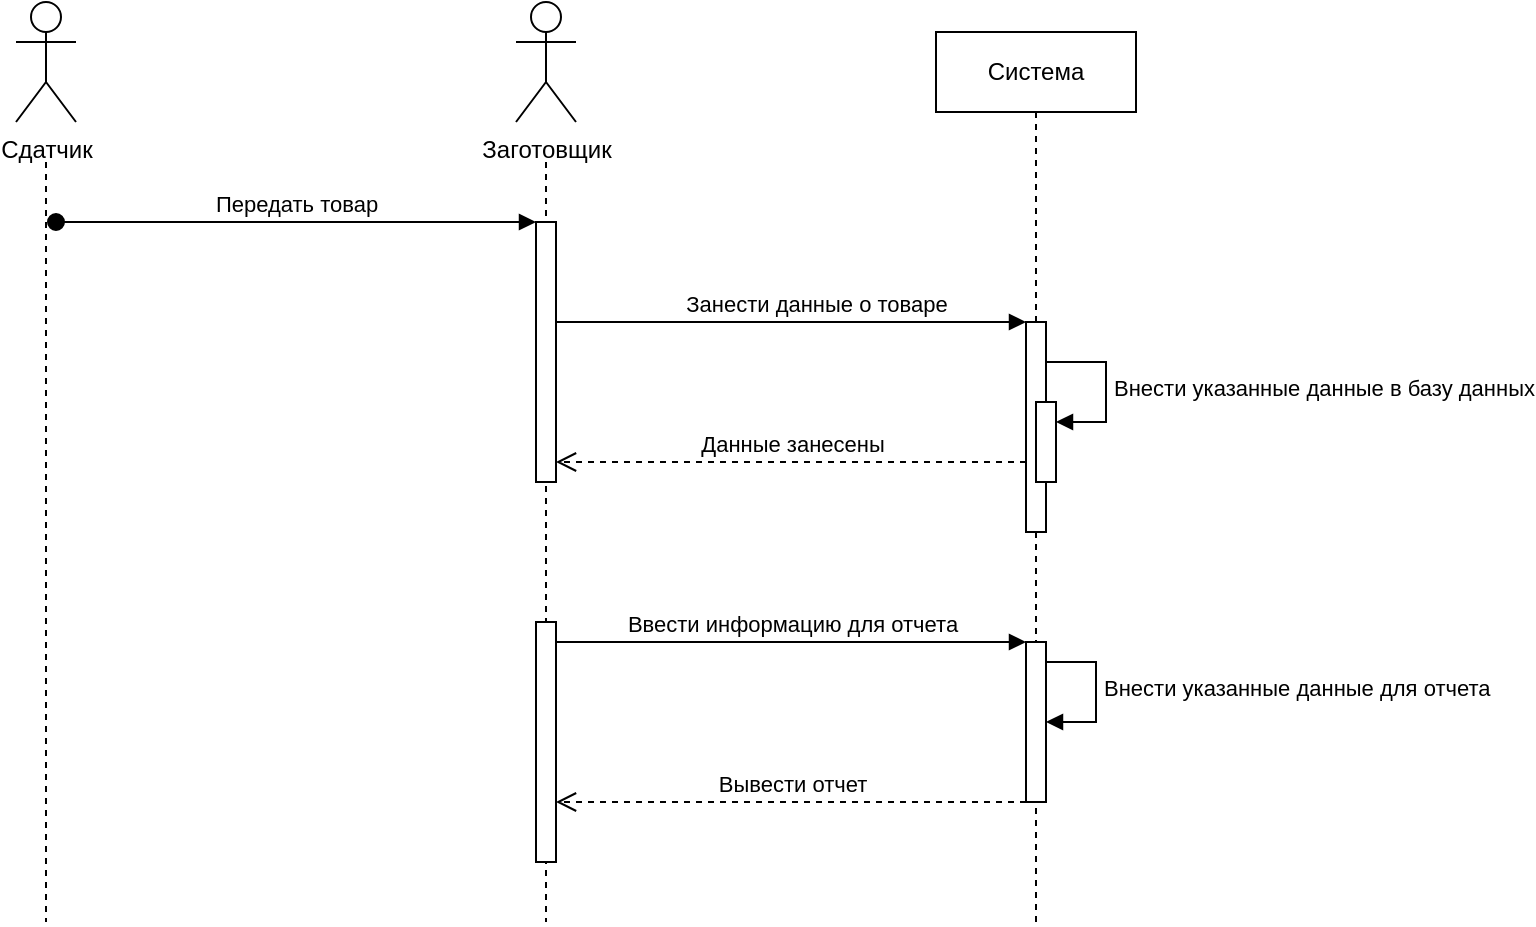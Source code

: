 <mxfile version="21.3.7" type="device">
  <diagram name="Страница 1" id="n2r70ahn1l-4qC_H-3-1">
    <mxGraphModel dx="1149" dy="630" grid="1" gridSize="10" guides="1" tooltips="1" connect="1" arrows="1" fold="1" page="1" pageScale="1" pageWidth="827" pageHeight="1169" math="0" shadow="0">
      <root>
        <mxCell id="0" />
        <mxCell id="1" parent="0" />
        <mxCell id="T_txXlZFbfSdy-RqQx76-1" value="Система" style="shape=umlLifeline;perimeter=lifelinePerimeter;whiteSpace=wrap;html=1;container=1;dropTarget=0;collapsible=0;recursiveResize=0;outlineConnect=0;portConstraint=eastwest;newEdgeStyle={&quot;edgeStyle&quot;:&quot;elbowEdgeStyle&quot;,&quot;elbow&quot;:&quot;vertical&quot;,&quot;curved&quot;:0,&quot;rounded&quot;:0};" vertex="1" parent="1">
          <mxGeometry x="520" y="115" width="100" height="445" as="geometry" />
        </mxCell>
        <mxCell id="T_txXlZFbfSdy-RqQx76-24" value="" style="html=1;points=[];perimeter=orthogonalPerimeter;outlineConnect=0;targetShapes=umlLifeline;portConstraint=eastwest;newEdgeStyle={&quot;edgeStyle&quot;:&quot;elbowEdgeStyle&quot;,&quot;elbow&quot;:&quot;vertical&quot;,&quot;curved&quot;:0,&quot;rounded&quot;:0};" vertex="1" parent="T_txXlZFbfSdy-RqQx76-1">
          <mxGeometry x="45" y="145" width="10" height="105" as="geometry" />
        </mxCell>
        <mxCell id="T_txXlZFbfSdy-RqQx76-25" value="Занести данные о товаре" style="html=1;verticalAlign=bottom;endArrow=block;edgeStyle=elbowEdgeStyle;elbow=vertical;curved=0;rounded=0;" edge="1" target="T_txXlZFbfSdy-RqQx76-24" parent="T_txXlZFbfSdy-RqQx76-1">
          <mxGeometry x="-1" y="-35" relative="1" as="geometry">
            <mxPoint x="-25" y="145" as="sourcePoint" />
            <mxPoint x="-35" y="-35" as="offset" />
          </mxGeometry>
        </mxCell>
        <mxCell id="T_txXlZFbfSdy-RqQx76-26" value="Данные занесены" style="html=1;verticalAlign=bottom;endArrow=open;dashed=1;endSize=8;edgeStyle=elbowEdgeStyle;elbow=vertical;curved=0;rounded=0;" edge="1" source="T_txXlZFbfSdy-RqQx76-24" parent="T_txXlZFbfSdy-RqQx76-1">
          <mxGeometry relative="1" as="geometry">
            <mxPoint x="-190" y="215" as="targetPoint" />
          </mxGeometry>
        </mxCell>
        <mxCell id="T_txXlZFbfSdy-RqQx76-28" value="" style="html=1;points=[];perimeter=orthogonalPerimeter;outlineConnect=0;targetShapes=umlLifeline;portConstraint=eastwest;newEdgeStyle={&quot;edgeStyle&quot;:&quot;elbowEdgeStyle&quot;,&quot;elbow&quot;:&quot;vertical&quot;,&quot;curved&quot;:0,&quot;rounded&quot;:0};" vertex="1" parent="T_txXlZFbfSdy-RqQx76-1">
          <mxGeometry x="50" y="185" width="10" height="40" as="geometry" />
        </mxCell>
        <mxCell id="T_txXlZFbfSdy-RqQx76-29" value="Внести указанные данные в базу данных" style="html=1;align=left;spacingLeft=2;endArrow=block;rounded=0;edgeStyle=orthogonalEdgeStyle;curved=0;rounded=0;" edge="1" target="T_txXlZFbfSdy-RqQx76-28" parent="T_txXlZFbfSdy-RqQx76-1">
          <mxGeometry relative="1" as="geometry">
            <mxPoint x="55" y="165" as="sourcePoint" />
            <Array as="points">
              <mxPoint x="85" y="195" />
            </Array>
          </mxGeometry>
        </mxCell>
        <mxCell id="T_txXlZFbfSdy-RqQx76-33" value="" style="html=1;points=[];perimeter=orthogonalPerimeter;outlineConnect=0;targetShapes=umlLifeline;portConstraint=eastwest;newEdgeStyle={&quot;edgeStyle&quot;:&quot;elbowEdgeStyle&quot;,&quot;elbow&quot;:&quot;vertical&quot;,&quot;curved&quot;:0,&quot;rounded&quot;:0};" vertex="1" parent="T_txXlZFbfSdy-RqQx76-1">
          <mxGeometry x="45" y="335" width="10" height="40" as="geometry" />
        </mxCell>
        <mxCell id="T_txXlZFbfSdy-RqQx76-34" value="Внести указанные данные для отчета" style="html=1;align=left;spacingLeft=2;endArrow=block;rounded=0;edgeStyle=orthogonalEdgeStyle;curved=0;rounded=0;" edge="1" target="T_txXlZFbfSdy-RqQx76-33" parent="T_txXlZFbfSdy-RqQx76-1">
          <mxGeometry relative="1" as="geometry">
            <mxPoint x="50" y="315" as="sourcePoint" />
            <Array as="points">
              <mxPoint x="80" y="345" />
            </Array>
          </mxGeometry>
        </mxCell>
        <mxCell id="T_txXlZFbfSdy-RqQx76-35" value="" style="html=1;points=[];perimeter=orthogonalPerimeter;outlineConnect=0;targetShapes=umlLifeline;portConstraint=eastwest;newEdgeStyle={&quot;edgeStyle&quot;:&quot;elbowEdgeStyle&quot;,&quot;elbow&quot;:&quot;vertical&quot;,&quot;curved&quot;:0,&quot;rounded&quot;:0};" vertex="1" parent="T_txXlZFbfSdy-RqQx76-1">
          <mxGeometry x="45" y="305" width="10" height="80" as="geometry" />
        </mxCell>
        <mxCell id="T_txXlZFbfSdy-RqQx76-36" value="Ввести информацию для отчета" style="html=1;verticalAlign=bottom;endArrow=block;edgeStyle=elbowEdgeStyle;elbow=vertical;curved=0;rounded=0;" edge="1" target="T_txXlZFbfSdy-RqQx76-35" parent="T_txXlZFbfSdy-RqQx76-1">
          <mxGeometry relative="1" as="geometry">
            <mxPoint x="-190" y="305" as="sourcePoint" />
            <Array as="points">
              <mxPoint x="30" y="305" />
            </Array>
          </mxGeometry>
        </mxCell>
        <mxCell id="T_txXlZFbfSdy-RqQx76-37" value="Вывести отчет" style="html=1;verticalAlign=bottom;endArrow=open;dashed=1;endSize=8;edgeStyle=elbowEdgeStyle;elbow=vertical;curved=0;rounded=0;" edge="1" source="T_txXlZFbfSdy-RqQx76-35" parent="T_txXlZFbfSdy-RqQx76-1">
          <mxGeometry relative="1" as="geometry">
            <mxPoint x="-190" y="385" as="targetPoint" />
          </mxGeometry>
        </mxCell>
        <mxCell id="T_txXlZFbfSdy-RqQx76-10" value="" style="group" vertex="1" connectable="0" parent="1">
          <mxGeometry x="60" y="100" width="280" height="430" as="geometry" />
        </mxCell>
        <mxCell id="T_txXlZFbfSdy-RqQx76-11" value="" style="endArrow=none;html=1;rounded=0;align=center;verticalAlign=bottom;dashed=1;endFill=0;labelBackgroundColor=none;" edge="1" parent="T_txXlZFbfSdy-RqQx76-10">
          <mxGeometry relative="1" as="geometry">
            <mxPoint x="15" y="80" as="sourcePoint" />
            <mxPoint x="15" y="460" as="targetPoint" />
          </mxGeometry>
        </mxCell>
        <mxCell id="T_txXlZFbfSdy-RqQx76-12" value="Сдатчик" style="shape=umlActor;verticalLabelPosition=bottom;verticalAlign=top;html=1;" vertex="1" parent="T_txXlZFbfSdy-RqQx76-10">
          <mxGeometry width="30" height="60" as="geometry" />
        </mxCell>
        <mxCell id="T_txXlZFbfSdy-RqQx76-9" value="" style="group" vertex="1" connectable="0" parent="T_txXlZFbfSdy-RqQx76-10">
          <mxGeometry x="250" width="30" height="430" as="geometry" />
        </mxCell>
        <mxCell id="T_txXlZFbfSdy-RqQx76-4" value="" style="endArrow=none;html=1;rounded=0;align=center;verticalAlign=bottom;dashed=1;endFill=0;labelBackgroundColor=none;" edge="1" parent="T_txXlZFbfSdy-RqQx76-9">
          <mxGeometry relative="1" as="geometry">
            <mxPoint x="15" y="80" as="sourcePoint" />
            <mxPoint x="15" y="460" as="targetPoint" />
          </mxGeometry>
        </mxCell>
        <mxCell id="T_txXlZFbfSdy-RqQx76-6" value="Заготовщик" style="shape=umlActor;verticalLabelPosition=bottom;verticalAlign=top;html=1;" vertex="1" parent="T_txXlZFbfSdy-RqQx76-9">
          <mxGeometry width="30" height="60" as="geometry" />
        </mxCell>
        <mxCell id="T_txXlZFbfSdy-RqQx76-27" style="edgeStyle=elbowEdgeStyle;rounded=0;orthogonalLoop=1;jettySize=auto;html=1;elbow=vertical;curved=0;endArrow=none;endFill=0;" edge="1" parent="T_txXlZFbfSdy-RqQx76-9" source="T_txXlZFbfSdy-RqQx76-17">
          <mxGeometry relative="1" as="geometry">
            <mxPoint x="210" y="160" as="targetPoint" />
          </mxGeometry>
        </mxCell>
        <mxCell id="T_txXlZFbfSdy-RqQx76-17" value="" style="html=1;points=[];perimeter=orthogonalPerimeter;outlineConnect=0;targetShapes=umlLifeline;portConstraint=eastwest;newEdgeStyle={&quot;edgeStyle&quot;:&quot;elbowEdgeStyle&quot;,&quot;elbow&quot;:&quot;vertical&quot;,&quot;curved&quot;:0,&quot;rounded&quot;:0};" vertex="1" parent="T_txXlZFbfSdy-RqQx76-9">
          <mxGeometry x="10" y="110" width="10" height="130" as="geometry" />
        </mxCell>
        <mxCell id="T_txXlZFbfSdy-RqQx76-18" value="Передать товар" style="html=1;verticalAlign=bottom;startArrow=oval;endArrow=block;startSize=8;edgeStyle=elbowEdgeStyle;elbow=vertical;curved=0;rounded=0;" edge="1" target="T_txXlZFbfSdy-RqQx76-17" parent="T_txXlZFbfSdy-RqQx76-9">
          <mxGeometry relative="1" as="geometry">
            <mxPoint x="-230" y="110" as="sourcePoint" />
          </mxGeometry>
        </mxCell>
        <mxCell id="T_txXlZFbfSdy-RqQx76-38" value="" style="html=1;points=[];perimeter=orthogonalPerimeter;outlineConnect=0;targetShapes=umlLifeline;portConstraint=eastwest;newEdgeStyle={&quot;edgeStyle&quot;:&quot;elbowEdgeStyle&quot;,&quot;elbow&quot;:&quot;vertical&quot;,&quot;curved&quot;:0,&quot;rounded&quot;:0};" vertex="1" parent="T_txXlZFbfSdy-RqQx76-9">
          <mxGeometry x="10" y="310" width="10" height="120" as="geometry" />
        </mxCell>
      </root>
    </mxGraphModel>
  </diagram>
</mxfile>
